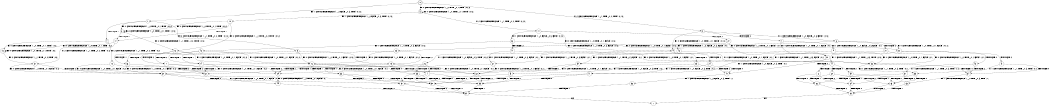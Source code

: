 digraph BCG {
size = "7, 10.5";
center = TRUE;
node [shape = circle];
0 [peripheries = 2];
0 -> 1 [label = "EX !1 !ATOMIC_EXCH_BRANCH (1, +0, FALSE, +0, 3, TRUE) !:0:1:2:"];
0 -> 2 [label = "EX !2 !ATOMIC_EXCH_BRANCH (1, +1, TRUE, +0, 2, TRUE) !:0:1:2:"];
0 -> 3 [label = "EX !0 !ATOMIC_EXCH_BRANCH (1, +0, TRUE, +0, 1, TRUE) !:0:1:2:"];
1 -> 4 [label = "TERMINATE !1"];
1 -> 5 [label = "EX !2 !ATOMIC_EXCH_BRANCH (1, +1, TRUE, +0, 2, TRUE) !:0:1:2:"];
1 -> 6 [label = "EX !0 !ATOMIC_EXCH_BRANCH (1, +0, TRUE, +0, 1, TRUE) !:0:1:2:"];
2 -> 7 [label = "TERMINATE !2"];
2 -> 8 [label = "EX !1 !ATOMIC_EXCH_BRANCH (1, +0, FALSE, +0, 3, FALSE) !:0:1:2:"];
2 -> 9 [label = "EX !0 !ATOMIC_EXCH_BRANCH (1, +0, TRUE, +0, 1, FALSE) !:0:1:2:"];
3 -> 10 [label = "EX !1 !ATOMIC_EXCH_BRANCH (1, +0, FALSE, +0, 3, TRUE) !:0:1:2:"];
3 -> 11 [label = "EX !2 !ATOMIC_EXCH_BRANCH (1, +1, TRUE, +0, 2, TRUE) !:0:1:2:"];
3 -> 3 [label = "EX !0 !ATOMIC_EXCH_BRANCH (1, +0, TRUE, +0, 1, TRUE) !:0:1:2:"];
4 -> 12 [label = "EX !2 !ATOMIC_EXCH_BRANCH (1, +1, TRUE, +0, 2, TRUE) !:0:2:"];
4 -> 13 [label = "EX !0 !ATOMIC_EXCH_BRANCH (1, +0, TRUE, +0, 1, TRUE) !:0:2:"];
5 -> 14 [label = "TERMINATE !1"];
5 -> 15 [label = "TERMINATE !2"];
5 -> 16 [label = "EX !0 !ATOMIC_EXCH_BRANCH (1, +0, TRUE, +0, 1, FALSE) !:0:1:2:"];
6 -> 17 [label = "TERMINATE !1"];
6 -> 18 [label = "EX !2 !ATOMIC_EXCH_BRANCH (1, +1, TRUE, +0, 2, TRUE) !:0:1:2:"];
6 -> 6 [label = "EX !0 !ATOMIC_EXCH_BRANCH (1, +0, TRUE, +0, 1, TRUE) !:0:1:2:"];
7 -> 19 [label = "EX !1 !ATOMIC_EXCH_BRANCH (1, +0, FALSE, +0, 3, FALSE) !:0:1:"];
7 -> 20 [label = "EX !0 !ATOMIC_EXCH_BRANCH (1, +0, TRUE, +0, 1, FALSE) !:0:1:"];
8 -> 21 [label = "TERMINATE !2"];
8 -> 22 [label = "EX !0 !ATOMIC_EXCH_BRANCH (1, +0, TRUE, +0, 1, FALSE) !:0:1:2:"];
8 -> 23 [label = "EX !1 !ATOMIC_EXCH_BRANCH (1, +1, TRUE, +0, 3, FALSE) !:0:1:2:"];
9 -> 24 [label = "TERMINATE !2"];
9 -> 25 [label = "TERMINATE !0"];
9 -> 26 [label = "EX !1 !ATOMIC_EXCH_BRANCH (1, +0, FALSE, +0, 3, TRUE) !:0:1:2:"];
10 -> 17 [label = "TERMINATE !1"];
10 -> 18 [label = "EX !2 !ATOMIC_EXCH_BRANCH (1, +1, TRUE, +0, 2, TRUE) !:0:1:2:"];
10 -> 6 [label = "EX !0 !ATOMIC_EXCH_BRANCH (1, +0, TRUE, +0, 1, TRUE) !:0:1:2:"];
11 -> 27 [label = "TERMINATE !2"];
11 -> 28 [label = "EX !1 !ATOMIC_EXCH_BRANCH (1, +0, FALSE, +0, 3, FALSE) !:0:1:2:"];
11 -> 9 [label = "EX !0 !ATOMIC_EXCH_BRANCH (1, +0, TRUE, +0, 1, FALSE) !:0:1:2:"];
12 -> 29 [label = "TERMINATE !2"];
12 -> 30 [label = "EX !0 !ATOMIC_EXCH_BRANCH (1, +0, TRUE, +0, 1, FALSE) !:0:2:"];
13 -> 31 [label = "EX !2 !ATOMIC_EXCH_BRANCH (1, +1, TRUE, +0, 2, TRUE) !:0:2:"];
13 -> 13 [label = "EX !0 !ATOMIC_EXCH_BRANCH (1, +0, TRUE, +0, 1, TRUE) !:0:2:"];
14 -> 29 [label = "TERMINATE !2"];
14 -> 30 [label = "EX !0 !ATOMIC_EXCH_BRANCH (1, +0, TRUE, +0, 1, FALSE) !:0:2:"];
15 -> 29 [label = "TERMINATE !1"];
15 -> 32 [label = "EX !0 !ATOMIC_EXCH_BRANCH (1, +0, TRUE, +0, 1, FALSE) !:0:1:"];
16 -> 33 [label = "TERMINATE !1"];
16 -> 34 [label = "TERMINATE !2"];
16 -> 35 [label = "TERMINATE !0"];
17 -> 31 [label = "EX !2 !ATOMIC_EXCH_BRANCH (1, +1, TRUE, +0, 2, TRUE) !:0:2:"];
17 -> 13 [label = "EX !0 !ATOMIC_EXCH_BRANCH (1, +0, TRUE, +0, 1, TRUE) !:0:2:"];
18 -> 36 [label = "TERMINATE !1"];
18 -> 37 [label = "TERMINATE !2"];
18 -> 16 [label = "EX !0 !ATOMIC_EXCH_BRANCH (1, +0, TRUE, +0, 1, FALSE) !:0:1:2:"];
19 -> 38 [label = "EX !0 !ATOMIC_EXCH_BRANCH (1, +0, TRUE, +0, 1, FALSE) !:0:1:"];
19 -> 39 [label = "EX !1 !ATOMIC_EXCH_BRANCH (1, +1, TRUE, +0, 3, FALSE) !:0:1:"];
20 -> 40 [label = "TERMINATE !0"];
20 -> 41 [label = "EX !1 !ATOMIC_EXCH_BRANCH (1, +0, FALSE, +0, 3, TRUE) !:0:1:"];
21 -> 38 [label = "EX !0 !ATOMIC_EXCH_BRANCH (1, +0, TRUE, +0, 1, FALSE) !:0:1:"];
21 -> 39 [label = "EX !1 !ATOMIC_EXCH_BRANCH (1, +1, TRUE, +0, 3, FALSE) !:0:1:"];
22 -> 42 [label = "TERMINATE !2"];
22 -> 43 [label = "TERMINATE !0"];
22 -> 44 [label = "EX !1 !ATOMIC_EXCH_BRANCH (1, +1, TRUE, +0, 3, TRUE) !:0:1:2:"];
23 -> 14 [label = "TERMINATE !1"];
23 -> 15 [label = "TERMINATE !2"];
23 -> 16 [label = "EX !0 !ATOMIC_EXCH_BRANCH (1, +0, TRUE, +0, 1, FALSE) !:0:1:2:"];
24 -> 40 [label = "TERMINATE !0"];
24 -> 41 [label = "EX !1 !ATOMIC_EXCH_BRANCH (1, +0, FALSE, +0, 3, TRUE) !:0:1:"];
25 -> 40 [label = "TERMINATE !2"];
25 -> 45 [label = "EX !1 !ATOMIC_EXCH_BRANCH (1, +0, FALSE, +0, 3, TRUE) !:1:2:"];
26 -> 33 [label = "TERMINATE !1"];
26 -> 34 [label = "TERMINATE !2"];
26 -> 35 [label = "TERMINATE !0"];
27 -> 46 [label = "EX !1 !ATOMIC_EXCH_BRANCH (1, +0, FALSE, +0, 3, FALSE) !:0:1:"];
27 -> 20 [label = "EX !0 !ATOMIC_EXCH_BRANCH (1, +0, TRUE, +0, 1, FALSE) !:0:1:"];
28 -> 47 [label = "TERMINATE !2"];
28 -> 48 [label = "EX !1 !ATOMIC_EXCH_BRANCH (1, +1, TRUE, +0, 3, FALSE) !:0:1:2:"];
28 -> 22 [label = "EX !0 !ATOMIC_EXCH_BRANCH (1, +0, TRUE, +0, 1, FALSE) !:0:1:2:"];
29 -> 49 [label = "EX !0 !ATOMIC_EXCH_BRANCH (1, +0, TRUE, +0, 1, FALSE) !:0:"];
30 -> 50 [label = "TERMINATE !2"];
30 -> 51 [label = "TERMINATE !0"];
31 -> 52 [label = "TERMINATE !2"];
31 -> 30 [label = "EX !0 !ATOMIC_EXCH_BRANCH (1, +0, TRUE, +0, 1, FALSE) !:0:2:"];
32 -> 50 [label = "TERMINATE !1"];
32 -> 53 [label = "TERMINATE !0"];
33 -> 50 [label = "TERMINATE !2"];
33 -> 51 [label = "TERMINATE !0"];
34 -> 50 [label = "TERMINATE !1"];
34 -> 53 [label = "TERMINATE !0"];
35 -> 51 [label = "TERMINATE !1"];
35 -> 53 [label = "TERMINATE !2"];
36 -> 52 [label = "TERMINATE !2"];
36 -> 30 [label = "EX !0 !ATOMIC_EXCH_BRANCH (1, +0, TRUE, +0, 1, FALSE) !:0:2:"];
37 -> 52 [label = "TERMINATE !1"];
37 -> 32 [label = "EX !0 !ATOMIC_EXCH_BRANCH (1, +0, TRUE, +0, 1, FALSE) !:0:1:"];
38 -> 54 [label = "TERMINATE !0"];
38 -> 55 [label = "EX !1 !ATOMIC_EXCH_BRANCH (1, +1, TRUE, +0, 3, TRUE) !:0:1:"];
39 -> 29 [label = "TERMINATE !1"];
39 -> 32 [label = "EX !0 !ATOMIC_EXCH_BRANCH (1, +0, TRUE, +0, 1, FALSE) !:0:1:"];
40 -> 56 [label = "EX !1 !ATOMIC_EXCH_BRANCH (1, +0, FALSE, +0, 3, TRUE) !:1:"];
41 -> 50 [label = "TERMINATE !1"];
41 -> 53 [label = "TERMINATE !0"];
42 -> 54 [label = "TERMINATE !0"];
42 -> 55 [label = "EX !1 !ATOMIC_EXCH_BRANCH (1, +1, TRUE, +0, 3, TRUE) !:0:1:"];
43 -> 54 [label = "TERMINATE !2"];
43 -> 57 [label = "EX !1 !ATOMIC_EXCH_BRANCH (1, +1, TRUE, +0, 3, TRUE) !:1:2:"];
44 -> 58 [label = "TERMINATE !1"];
44 -> 59 [label = "TERMINATE !2"];
44 -> 60 [label = "TERMINATE !0"];
45 -> 51 [label = "TERMINATE !1"];
45 -> 53 [label = "TERMINATE !2"];
46 -> 61 [label = "EX !1 !ATOMIC_EXCH_BRANCH (1, +1, TRUE, +0, 3, FALSE) !:0:1:"];
46 -> 38 [label = "EX !0 !ATOMIC_EXCH_BRANCH (1, +0, TRUE, +0, 1, FALSE) !:0:1:"];
47 -> 61 [label = "EX !1 !ATOMIC_EXCH_BRANCH (1, +1, TRUE, +0, 3, FALSE) !:0:1:"];
47 -> 38 [label = "EX !0 !ATOMIC_EXCH_BRANCH (1, +0, TRUE, +0, 1, FALSE) !:0:1:"];
48 -> 36 [label = "TERMINATE !1"];
48 -> 37 [label = "TERMINATE !2"];
48 -> 16 [label = "EX !0 !ATOMIC_EXCH_BRANCH (1, +0, TRUE, +0, 1, FALSE) !:0:1:2:"];
49 -> 62 [label = "TERMINATE !0"];
50 -> 62 [label = "TERMINATE !0"];
51 -> 62 [label = "TERMINATE !2"];
52 -> 49 [label = "EX !0 !ATOMIC_EXCH_BRANCH (1, +0, TRUE, +0, 1, FALSE) !:0:"];
53 -> 62 [label = "TERMINATE !1"];
54 -> 63 [label = "EX !1 !ATOMIC_EXCH_BRANCH (1, +1, TRUE, +0, 3, TRUE) !:1:"];
55 -> 64 [label = "TERMINATE !1"];
55 -> 65 [label = "TERMINATE !0"];
56 -> 62 [label = "TERMINATE !1"];
57 -> 66 [label = "TERMINATE !1"];
57 -> 65 [label = "TERMINATE !2"];
58 -> 64 [label = "TERMINATE !2"];
58 -> 66 [label = "TERMINATE !0"];
59 -> 64 [label = "TERMINATE !1"];
59 -> 65 [label = "TERMINATE !0"];
60 -> 66 [label = "TERMINATE !1"];
60 -> 65 [label = "TERMINATE !2"];
61 -> 52 [label = "TERMINATE !1"];
61 -> 32 [label = "EX !0 !ATOMIC_EXCH_BRANCH (1, +0, TRUE, +0, 1, FALSE) !:0:1:"];
62 -> 67 [label = "exit"];
63 -> 68 [label = "TERMINATE !1"];
64 -> 68 [label = "TERMINATE !0"];
65 -> 68 [label = "TERMINATE !1"];
66 -> 68 [label = "TERMINATE !2"];
68 -> 67 [label = "exit"];
}
